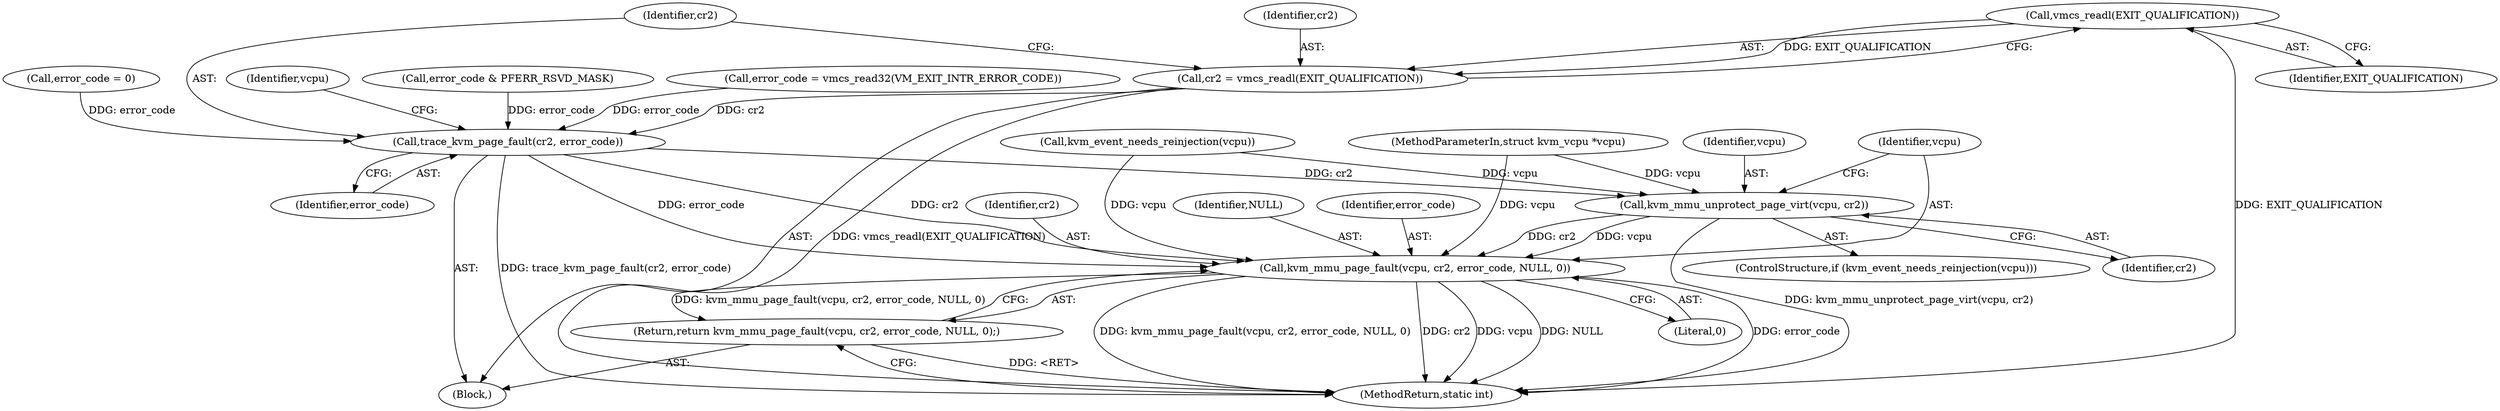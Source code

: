digraph "0_linux_54a20552e1eae07aa240fa370a0293e006b5faed_0@API" {
"1000280" [label="(Call,vmcs_readl(EXIT_QUALIFICATION))"];
"1000278" [label="(Call,cr2 = vmcs_readl(EXIT_QUALIFICATION))"];
"1000282" [label="(Call,trace_kvm_page_fault(cr2, error_code))"];
"1000288" [label="(Call,kvm_mmu_unprotect_page_virt(vcpu, cr2))"];
"1000292" [label="(Call,kvm_mmu_page_fault(vcpu, cr2, error_code, NULL, 0))"];
"1000291" [label="(Return,return kvm_mmu_page_fault(vcpu, cr2, error_code, NULL, 0);)"];
"1000285" [label="(ControlStructure,if (kvm_event_needs_reinjection(vcpu)))"];
"1000278" [label="(Call,cr2 = vmcs_readl(EXIT_QUALIFICATION))"];
"1000292" [label="(Call,kvm_mmu_page_fault(vcpu, cr2, error_code, NULL, 0))"];
"1000279" [label="(Identifier,cr2)"];
"1000287" [label="(Identifier,vcpu)"];
"1000281" [label="(Identifier,EXIT_QUALIFICATION)"];
"1000294" [label="(Identifier,cr2)"];
"1000297" [label="(Literal,0)"];
"1000194" [label="(Call,error_code = vmcs_read32(VM_EXIT_INTR_ERROR_CODE))"];
"1000291" [label="(Return,return kvm_mmu_page_fault(vcpu, cr2, error_code, NULL, 0);)"];
"1000284" [label="(Identifier,error_code)"];
"1000295" [label="(Identifier,error_code)"];
"1000286" [label="(Call,kvm_event_needs_reinjection(vcpu))"];
"1000290" [label="(Identifier,cr2)"];
"1000457" [label="(MethodReturn,static int)"];
"1000289" [label="(Identifier,vcpu)"];
"1000107" [label="(MethodParameterIn,struct kvm_vcpu *vcpu)"];
"1000187" [label="(Call,error_code = 0)"];
"1000293" [label="(Identifier,vcpu)"];
"1000282" [label="(Call,trace_kvm_page_fault(cr2, error_code))"];
"1000275" [label="(Block,)"];
"1000283" [label="(Identifier,cr2)"];
"1000288" [label="(Call,kvm_mmu_unprotect_page_virt(vcpu, cr2))"];
"1000280" [label="(Call,vmcs_readl(EXIT_QUALIFICATION))"];
"1000208" [label="(Call,error_code & PFERR_RSVD_MASK)"];
"1000296" [label="(Identifier,NULL)"];
"1000280" -> "1000278"  [label="AST: "];
"1000280" -> "1000281"  [label="CFG: "];
"1000281" -> "1000280"  [label="AST: "];
"1000278" -> "1000280"  [label="CFG: "];
"1000280" -> "1000457"  [label="DDG: EXIT_QUALIFICATION"];
"1000280" -> "1000278"  [label="DDG: EXIT_QUALIFICATION"];
"1000278" -> "1000275"  [label="AST: "];
"1000279" -> "1000278"  [label="AST: "];
"1000283" -> "1000278"  [label="CFG: "];
"1000278" -> "1000457"  [label="DDG: vmcs_readl(EXIT_QUALIFICATION)"];
"1000278" -> "1000282"  [label="DDG: cr2"];
"1000282" -> "1000275"  [label="AST: "];
"1000282" -> "1000284"  [label="CFG: "];
"1000283" -> "1000282"  [label="AST: "];
"1000284" -> "1000282"  [label="AST: "];
"1000287" -> "1000282"  [label="CFG: "];
"1000282" -> "1000457"  [label="DDG: trace_kvm_page_fault(cr2, error_code)"];
"1000187" -> "1000282"  [label="DDG: error_code"];
"1000208" -> "1000282"  [label="DDG: error_code"];
"1000194" -> "1000282"  [label="DDG: error_code"];
"1000282" -> "1000288"  [label="DDG: cr2"];
"1000282" -> "1000292"  [label="DDG: cr2"];
"1000282" -> "1000292"  [label="DDG: error_code"];
"1000288" -> "1000285"  [label="AST: "];
"1000288" -> "1000290"  [label="CFG: "];
"1000289" -> "1000288"  [label="AST: "];
"1000290" -> "1000288"  [label="AST: "];
"1000293" -> "1000288"  [label="CFG: "];
"1000288" -> "1000457"  [label="DDG: kvm_mmu_unprotect_page_virt(vcpu, cr2)"];
"1000286" -> "1000288"  [label="DDG: vcpu"];
"1000107" -> "1000288"  [label="DDG: vcpu"];
"1000288" -> "1000292"  [label="DDG: vcpu"];
"1000288" -> "1000292"  [label="DDG: cr2"];
"1000292" -> "1000291"  [label="AST: "];
"1000292" -> "1000297"  [label="CFG: "];
"1000293" -> "1000292"  [label="AST: "];
"1000294" -> "1000292"  [label="AST: "];
"1000295" -> "1000292"  [label="AST: "];
"1000296" -> "1000292"  [label="AST: "];
"1000297" -> "1000292"  [label="AST: "];
"1000291" -> "1000292"  [label="CFG: "];
"1000292" -> "1000457"  [label="DDG: kvm_mmu_page_fault(vcpu, cr2, error_code, NULL, 0)"];
"1000292" -> "1000457"  [label="DDG: cr2"];
"1000292" -> "1000457"  [label="DDG: vcpu"];
"1000292" -> "1000457"  [label="DDG: NULL"];
"1000292" -> "1000457"  [label="DDG: error_code"];
"1000292" -> "1000291"  [label="DDG: kvm_mmu_page_fault(vcpu, cr2, error_code, NULL, 0)"];
"1000286" -> "1000292"  [label="DDG: vcpu"];
"1000107" -> "1000292"  [label="DDG: vcpu"];
"1000291" -> "1000275"  [label="AST: "];
"1000457" -> "1000291"  [label="CFG: "];
"1000291" -> "1000457"  [label="DDG: <RET>"];
}

